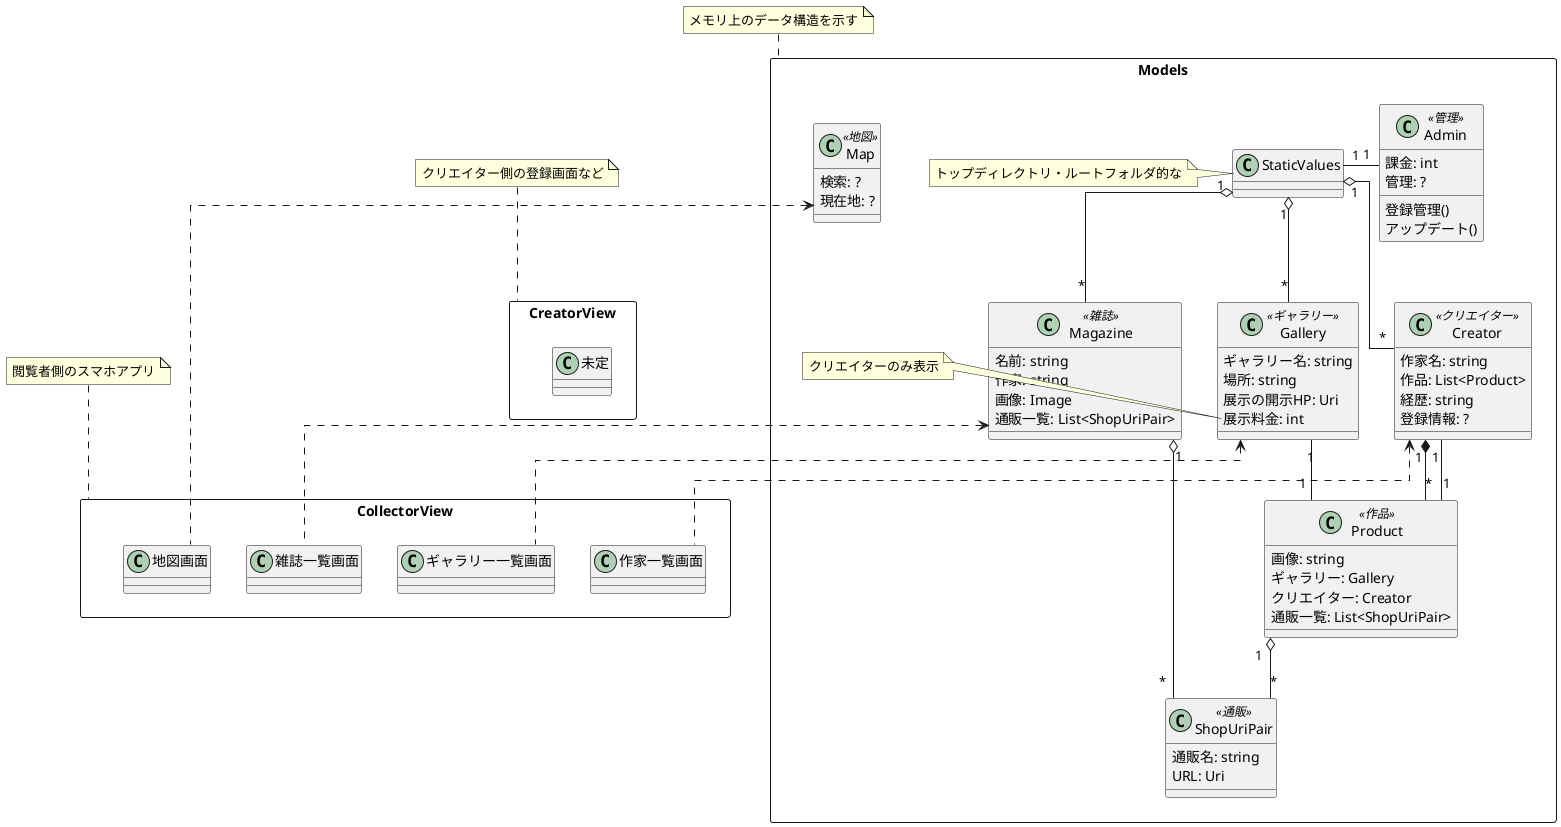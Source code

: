 ﻿@startuml name
skinparam linetype ortho

package CollectorView <<Rectangle>> {
    class ギャラリー一覧画面{}
    class 作家一覧画面{}
    class 雑誌一覧画面{}
    class 地図画面{}
}
note top of CollectorView : 閲覧者側のスマホアプリ

package CreatorView <<Rectangle>> {
    class 未定{}
}
note top of CreatorView: クリエイター側の登録画面など

package Models <<Rectangle>> {
    class StaticValues {
    }
    note left of StaticValues
    トップディレクトリ・ルートフォルダ的な
    end note

    class Magazine <<雑誌>> {
        名前: string
        作家: string
        画像: Image
        通販一覧: List<ShopUriPair>
    }

    class Gallery <<ギャラリー>> {
        ギャラリー名: string
        場所: string
        展示の開示HP: Uri
        展示料金: int
    }
    note left of Gallery::展示料金
    クリエイターのみ表示
    end note

    class Map <<地図>> {
        検索: ?
        現在地: ?
    }

    class Creator <<クリエイター>> {
        作家名: string
        作品: List<Product>
        経歴: string
        登録情報: ?
    }

    class Product <<作品>> {
        画像: string
        ギャラリー: Gallery
        クリエイター: Creator
        通販一覧: List<ShopUriPair>
    }

    class ShopUriPair <<通販>> {
        通販名: string
        URL: Uri
    }

    class Admin <<管理>> {
        課金: int
        管理: ?
        登録管理()
        アップデート()
    }
}
note top of Models: メモリ上のデータ構造を示す


Models -[hidden]- CollectorView
Models -[hidden]- CreatorView


StaticValues "1" o-- "*" Gallery
StaticValues "1" o-- "*" Creator 
StaticValues "1" o-- "*" Magazine
StaticValues "1" - "1" Admin

Magazine -[hidden] Gallery
Gallery -[hidden] Creator

Creator "1" *-- "*" Product
Creator "1" -- "1" Product
Product "1" -- "1" Gallery

Product "1" o-- "*" ShopUriPair
Magazine "1" o-- "*" ShopUriPair


Gallery <.. ギャラリー一覧画面
Creator <.. 作家一覧画面
Magazine <.. 雑誌一覧画面
Map <.. 地図画面

@enduml